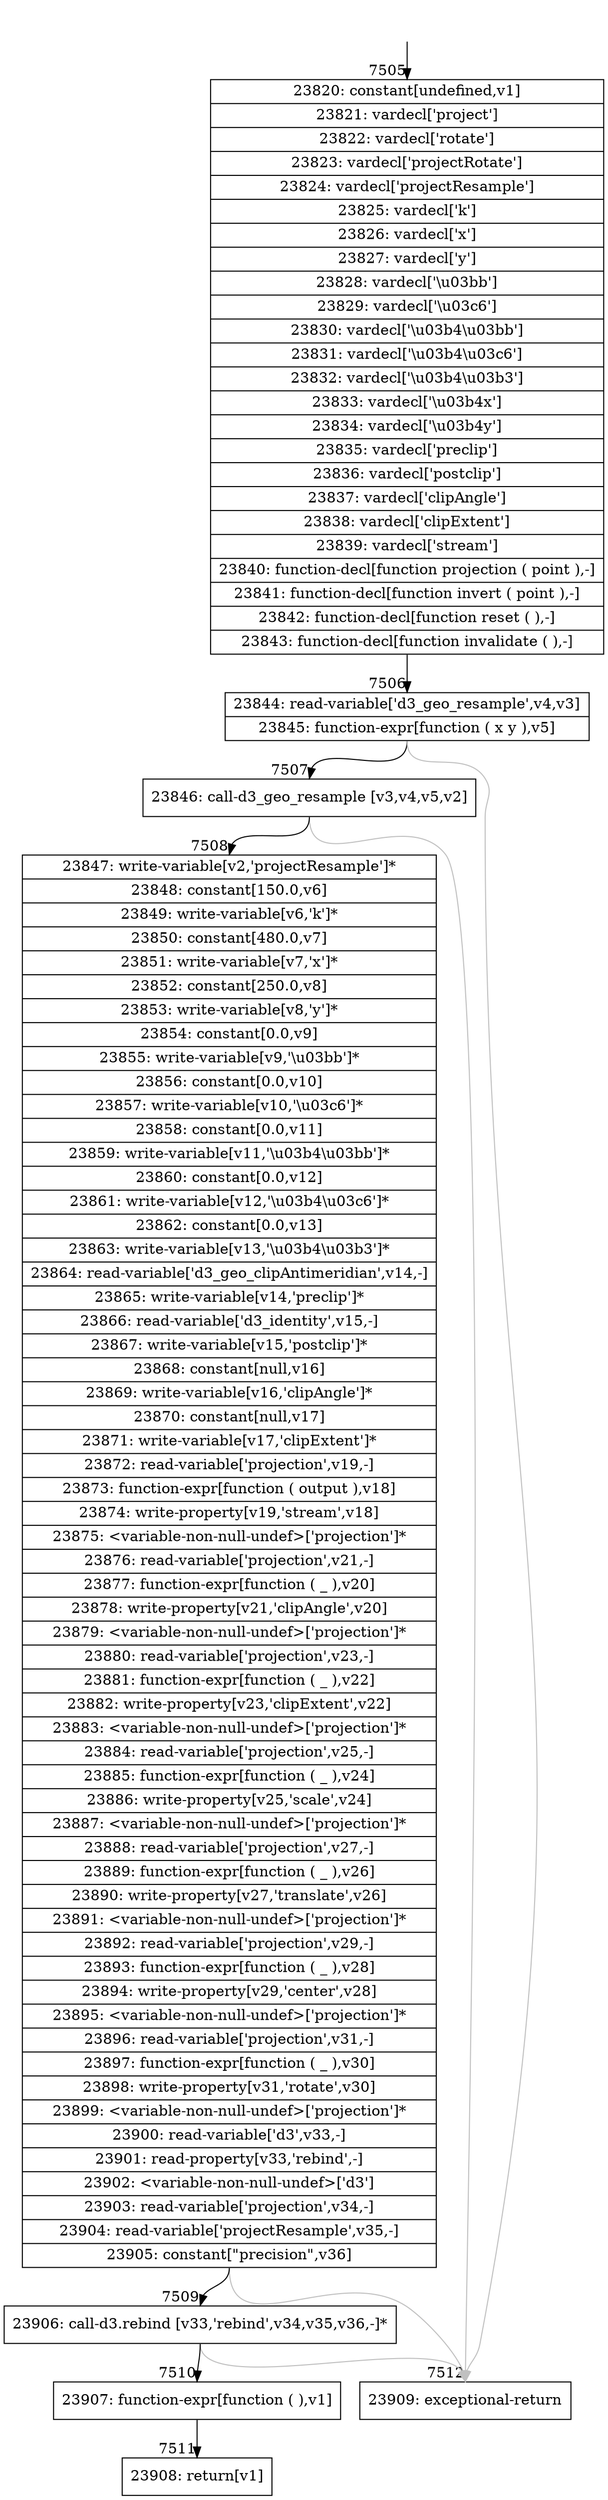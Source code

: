 digraph {
rankdir="TD"
BB_entry693[shape=none,label=""];
BB_entry693 -> BB7505 [tailport=s, headport=n, headlabel="    7505"]
BB7505 [shape=record label="{23820: constant[undefined,v1]|23821: vardecl['project']|23822: vardecl['rotate']|23823: vardecl['projectRotate']|23824: vardecl['projectResample']|23825: vardecl['k']|23826: vardecl['x']|23827: vardecl['y']|23828: vardecl['\\u03bb']|23829: vardecl['\\u03c6']|23830: vardecl['\\u03b4\\u03bb']|23831: vardecl['\\u03b4\\u03c6']|23832: vardecl['\\u03b4\\u03b3']|23833: vardecl['\\u03b4x']|23834: vardecl['\\u03b4y']|23835: vardecl['preclip']|23836: vardecl['postclip']|23837: vardecl['clipAngle']|23838: vardecl['clipExtent']|23839: vardecl['stream']|23840: function-decl[function projection ( point ),-]|23841: function-decl[function invert ( point ),-]|23842: function-decl[function reset ( ),-]|23843: function-decl[function invalidate ( ),-]}" ] 
BB7505 -> BB7506 [tailport=s, headport=n, headlabel="      7506"]
BB7506 [shape=record label="{23844: read-variable['d3_geo_resample',v4,v3]|23845: function-expr[function ( x y ),v5]}" ] 
BB7506 -> BB7507 [tailport=s, headport=n, headlabel="      7507"]
BB7506 -> BB7512 [tailport=s, headport=n, color=gray, headlabel="      7512"]
BB7507 [shape=record label="{23846: call-d3_geo_resample [v3,v4,v5,v2]}" ] 
BB7507 -> BB7508 [tailport=s, headport=n, headlabel="      7508"]
BB7507 -> BB7512 [tailport=s, headport=n, color=gray]
BB7508 [shape=record label="{23847: write-variable[v2,'projectResample']*|23848: constant[150.0,v6]|23849: write-variable[v6,'k']*|23850: constant[480.0,v7]|23851: write-variable[v7,'x']*|23852: constant[250.0,v8]|23853: write-variable[v8,'y']*|23854: constant[0.0,v9]|23855: write-variable[v9,'\\u03bb']*|23856: constant[0.0,v10]|23857: write-variable[v10,'\\u03c6']*|23858: constant[0.0,v11]|23859: write-variable[v11,'\\u03b4\\u03bb']*|23860: constant[0.0,v12]|23861: write-variable[v12,'\\u03b4\\u03c6']*|23862: constant[0.0,v13]|23863: write-variable[v13,'\\u03b4\\u03b3']*|23864: read-variable['d3_geo_clipAntimeridian',v14,-]|23865: write-variable[v14,'preclip']*|23866: read-variable['d3_identity',v15,-]|23867: write-variable[v15,'postclip']*|23868: constant[null,v16]|23869: write-variable[v16,'clipAngle']*|23870: constant[null,v17]|23871: write-variable[v17,'clipExtent']*|23872: read-variable['projection',v19,-]|23873: function-expr[function ( output ),v18]|23874: write-property[v19,'stream',v18]|23875: \<variable-non-null-undef\>['projection']*|23876: read-variable['projection',v21,-]|23877: function-expr[function ( _ ),v20]|23878: write-property[v21,'clipAngle',v20]|23879: \<variable-non-null-undef\>['projection']*|23880: read-variable['projection',v23,-]|23881: function-expr[function ( _ ),v22]|23882: write-property[v23,'clipExtent',v22]|23883: \<variable-non-null-undef\>['projection']*|23884: read-variable['projection',v25,-]|23885: function-expr[function ( _ ),v24]|23886: write-property[v25,'scale',v24]|23887: \<variable-non-null-undef\>['projection']*|23888: read-variable['projection',v27,-]|23889: function-expr[function ( _ ),v26]|23890: write-property[v27,'translate',v26]|23891: \<variable-non-null-undef\>['projection']*|23892: read-variable['projection',v29,-]|23893: function-expr[function ( _ ),v28]|23894: write-property[v29,'center',v28]|23895: \<variable-non-null-undef\>['projection']*|23896: read-variable['projection',v31,-]|23897: function-expr[function ( _ ),v30]|23898: write-property[v31,'rotate',v30]|23899: \<variable-non-null-undef\>['projection']*|23900: read-variable['d3',v33,-]|23901: read-property[v33,'rebind',-]|23902: \<variable-non-null-undef\>['d3']|23903: read-variable['projection',v34,-]|23904: read-variable['projectResample',v35,-]|23905: constant[\"precision\",v36]}" ] 
BB7508 -> BB7509 [tailport=s, headport=n, headlabel="      7509"]
BB7508 -> BB7512 [tailport=s, headport=n, color=gray]
BB7509 [shape=record label="{23906: call-d3.rebind [v33,'rebind',v34,v35,v36,-]*}" ] 
BB7509 -> BB7510 [tailport=s, headport=n, headlabel="      7510"]
BB7509 -> BB7512 [tailport=s, headport=n, color=gray]
BB7510 [shape=record label="{23907: function-expr[function ( ),v1]}" ] 
BB7510 -> BB7511 [tailport=s, headport=n, headlabel="      7511"]
BB7511 [shape=record label="{23908: return[v1]}" ] 
BB7512 [shape=record label="{23909: exceptional-return}" ] 
//#$~ 4375
}
